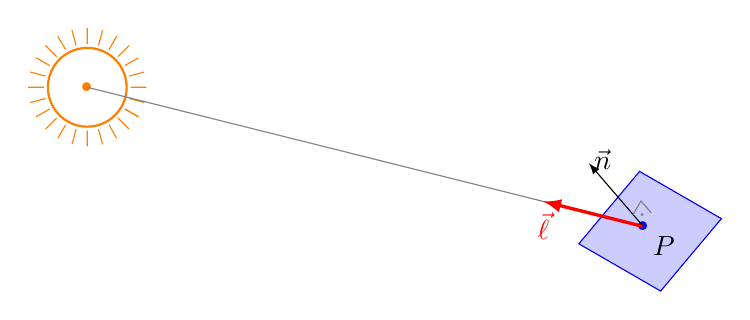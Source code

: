 ﻿\begin{tikzpicture}[scale=1]
\begin{scope}[rotate=-30]
% Ampoule
\begin{scope}[shift={(1,-4)},scale=0.5]
    \coordinate (S) at (0,0);

    \foreach \a in {0, 15,...,360}{
      \draw[orange] (\a:1.1) -- (\a:1.5);
    }

    \draw[thick, orange, fill=white] circle (1);

\end{scope}

% Surface
\begin{scope}[shift={(8,-2)},scale=2]
\coordinate (P) at (0,0);
\draw[blue, fill=blue!20] (-0.3,-0.3) -- ++(80:0.6) -- ++(0.6,0) -- ++(-100:0.6) -- +(-0.6,0) -- cycle;


\end{scope}


% Texte
\node[orange, scale=3] at (S) {.};
%\node[below left] at (S) {$S$};
\node[blue, scale=3] at (P) {.};
\node[below right] at (P) {$P$};

\draw[gray,thin] (P) -- (S);


\draw[very thick,->,>=latex,red] (P) -- ($(S)!0.82!(P)$) node[below]{$\vec \ell$};



\tikzset{
perp/.style = {draw,angle eccentricity=.5, angle radius=2mm,pic text=.},
}
\path
  (P)
  ++ (0,0) coordinate (N)
  +(-1,.35) coordinate (Na)
  +(0,.25) coordinate (Nn)
  (N) edge[-latex] node[above, pos=.75]{$\vec{n}$} (Na)
  pic[perp,gray]{right angle=Nn--N--Na}
;

\end{scope}
\end{tikzpicture}